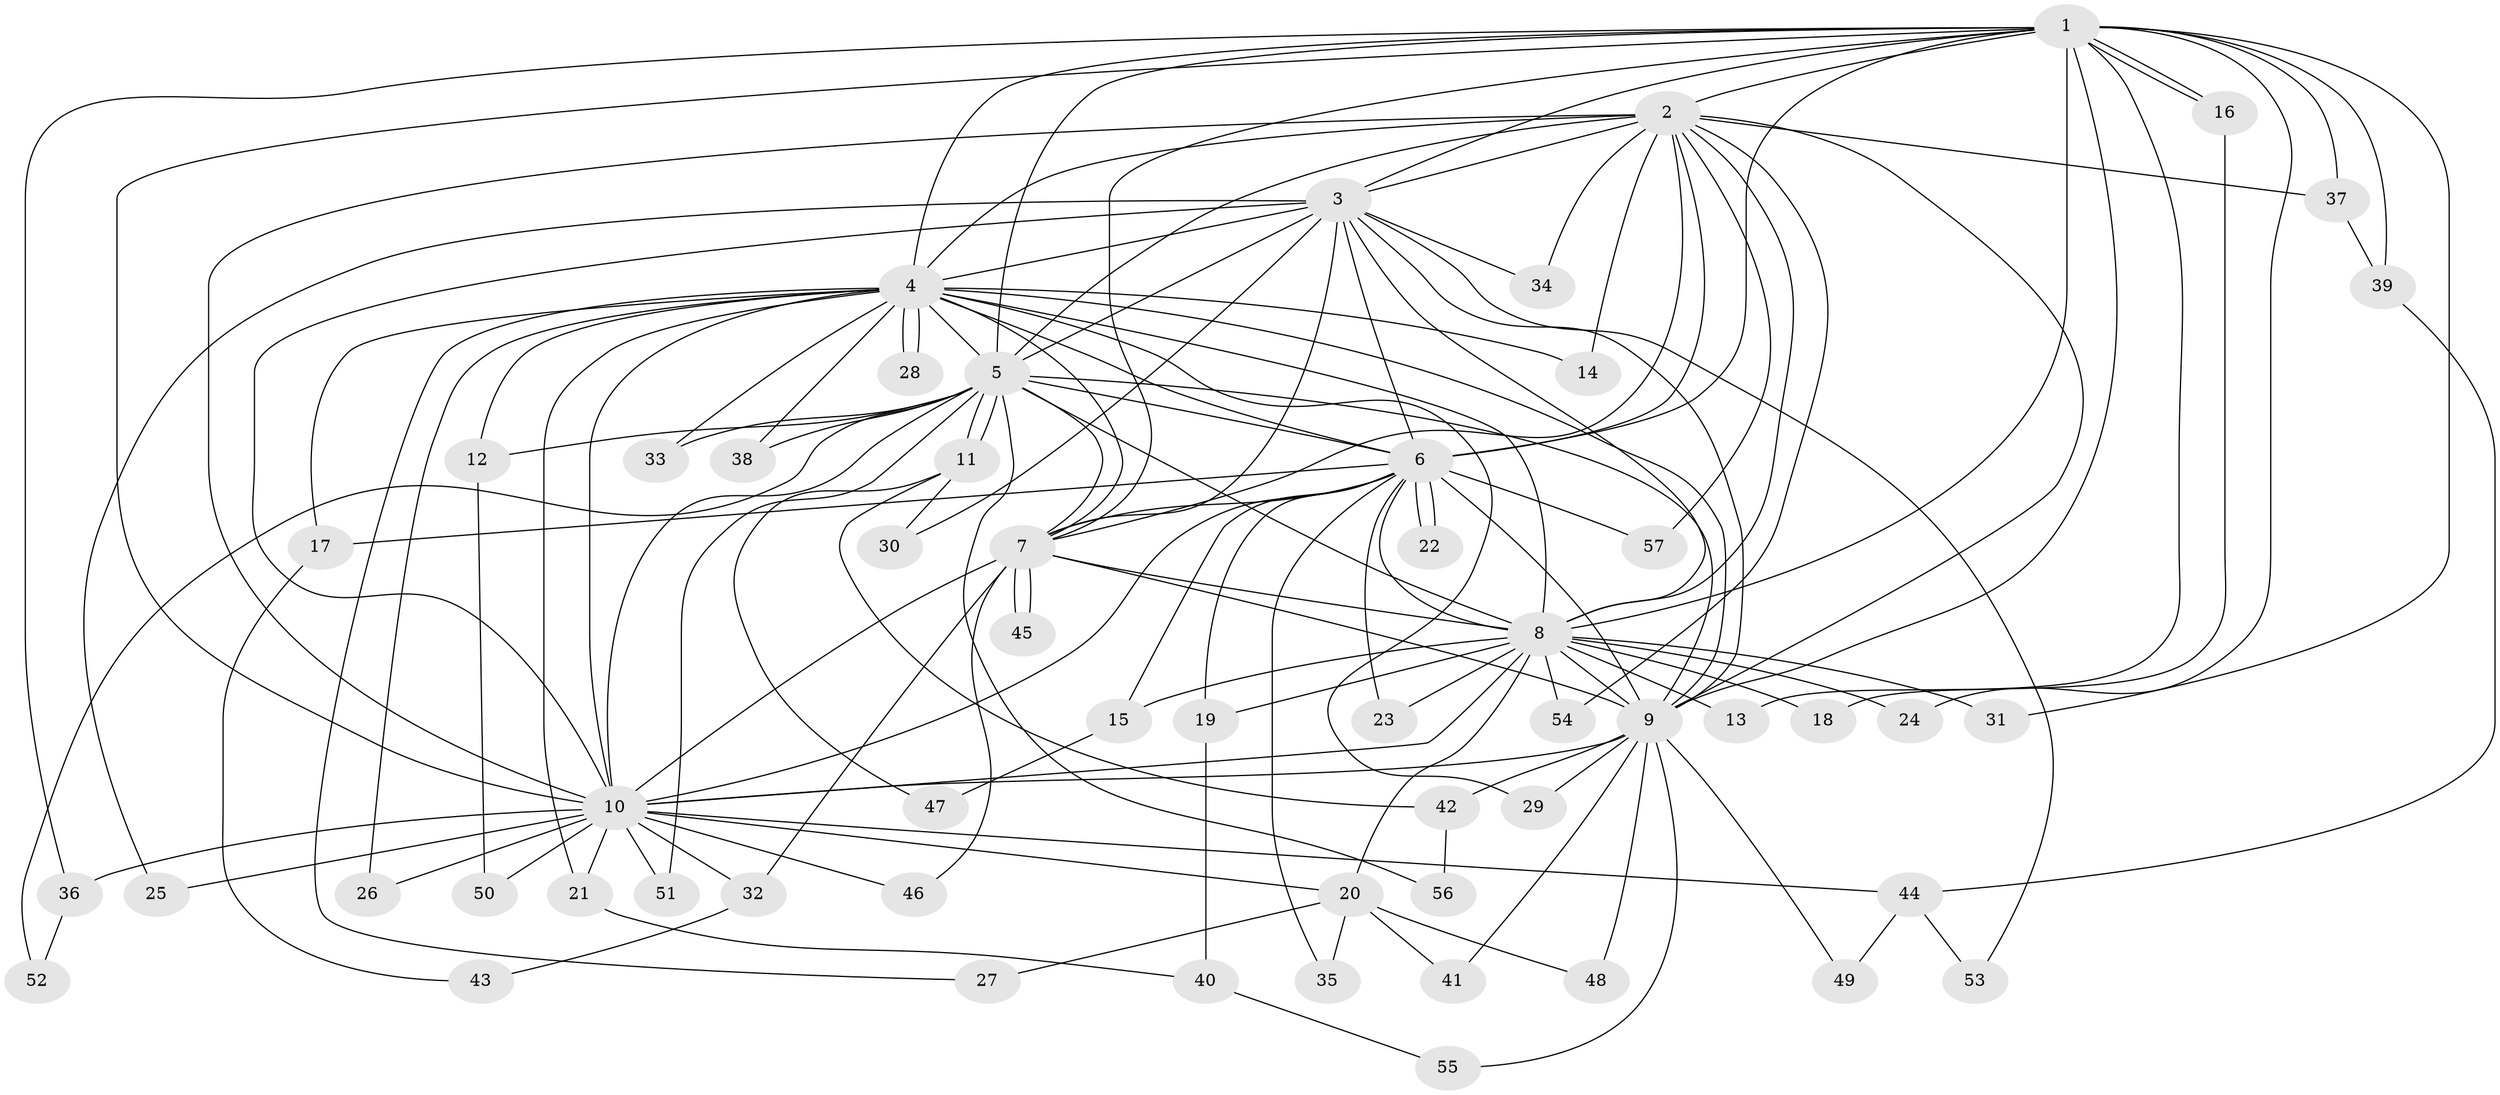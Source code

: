 // Generated by graph-tools (version 1.1) at 2025/34/03/09/25 02:34:42]
// undirected, 57 vertices, 139 edges
graph export_dot {
graph [start="1"]
  node [color=gray90,style=filled];
  1;
  2;
  3;
  4;
  5;
  6;
  7;
  8;
  9;
  10;
  11;
  12;
  13;
  14;
  15;
  16;
  17;
  18;
  19;
  20;
  21;
  22;
  23;
  24;
  25;
  26;
  27;
  28;
  29;
  30;
  31;
  32;
  33;
  34;
  35;
  36;
  37;
  38;
  39;
  40;
  41;
  42;
  43;
  44;
  45;
  46;
  47;
  48;
  49;
  50;
  51;
  52;
  53;
  54;
  55;
  56;
  57;
  1 -- 2;
  1 -- 3;
  1 -- 4;
  1 -- 5;
  1 -- 6;
  1 -- 7;
  1 -- 8;
  1 -- 9;
  1 -- 10;
  1 -- 13;
  1 -- 16;
  1 -- 16;
  1 -- 24;
  1 -- 31;
  1 -- 36;
  1 -- 37;
  1 -- 39;
  2 -- 3;
  2 -- 4;
  2 -- 5;
  2 -- 6;
  2 -- 7;
  2 -- 8;
  2 -- 9;
  2 -- 10;
  2 -- 14;
  2 -- 34;
  2 -- 37;
  2 -- 54;
  2 -- 57;
  3 -- 4;
  3 -- 5;
  3 -- 6;
  3 -- 7;
  3 -- 8;
  3 -- 9;
  3 -- 10;
  3 -- 25;
  3 -- 30;
  3 -- 34;
  3 -- 53;
  4 -- 5;
  4 -- 6;
  4 -- 7;
  4 -- 8;
  4 -- 9;
  4 -- 10;
  4 -- 12;
  4 -- 14;
  4 -- 17;
  4 -- 21;
  4 -- 26;
  4 -- 27;
  4 -- 28;
  4 -- 28;
  4 -- 29;
  4 -- 33;
  4 -- 38;
  5 -- 6;
  5 -- 7;
  5 -- 8;
  5 -- 9;
  5 -- 10;
  5 -- 11;
  5 -- 11;
  5 -- 12;
  5 -- 33;
  5 -- 38;
  5 -- 51;
  5 -- 52;
  5 -- 56;
  6 -- 7;
  6 -- 8;
  6 -- 9;
  6 -- 10;
  6 -- 15;
  6 -- 17;
  6 -- 19;
  6 -- 22;
  6 -- 22;
  6 -- 23;
  6 -- 35;
  6 -- 57;
  7 -- 8;
  7 -- 9;
  7 -- 10;
  7 -- 32;
  7 -- 45;
  7 -- 45;
  7 -- 46;
  8 -- 9;
  8 -- 10;
  8 -- 13;
  8 -- 15;
  8 -- 18;
  8 -- 19;
  8 -- 20;
  8 -- 23;
  8 -- 24;
  8 -- 31;
  8 -- 54;
  9 -- 10;
  9 -- 29;
  9 -- 41;
  9 -- 42;
  9 -- 48;
  9 -- 49;
  9 -- 55;
  10 -- 20;
  10 -- 21;
  10 -- 25;
  10 -- 26;
  10 -- 32;
  10 -- 36;
  10 -- 44;
  10 -- 46;
  10 -- 50;
  10 -- 51;
  11 -- 30;
  11 -- 42;
  11 -- 47;
  12 -- 50;
  15 -- 47;
  16 -- 18;
  17 -- 43;
  19 -- 40;
  20 -- 27;
  20 -- 35;
  20 -- 41;
  20 -- 48;
  21 -- 40;
  32 -- 43;
  36 -- 52;
  37 -- 39;
  39 -- 44;
  40 -- 55;
  42 -- 56;
  44 -- 49;
  44 -- 53;
}
